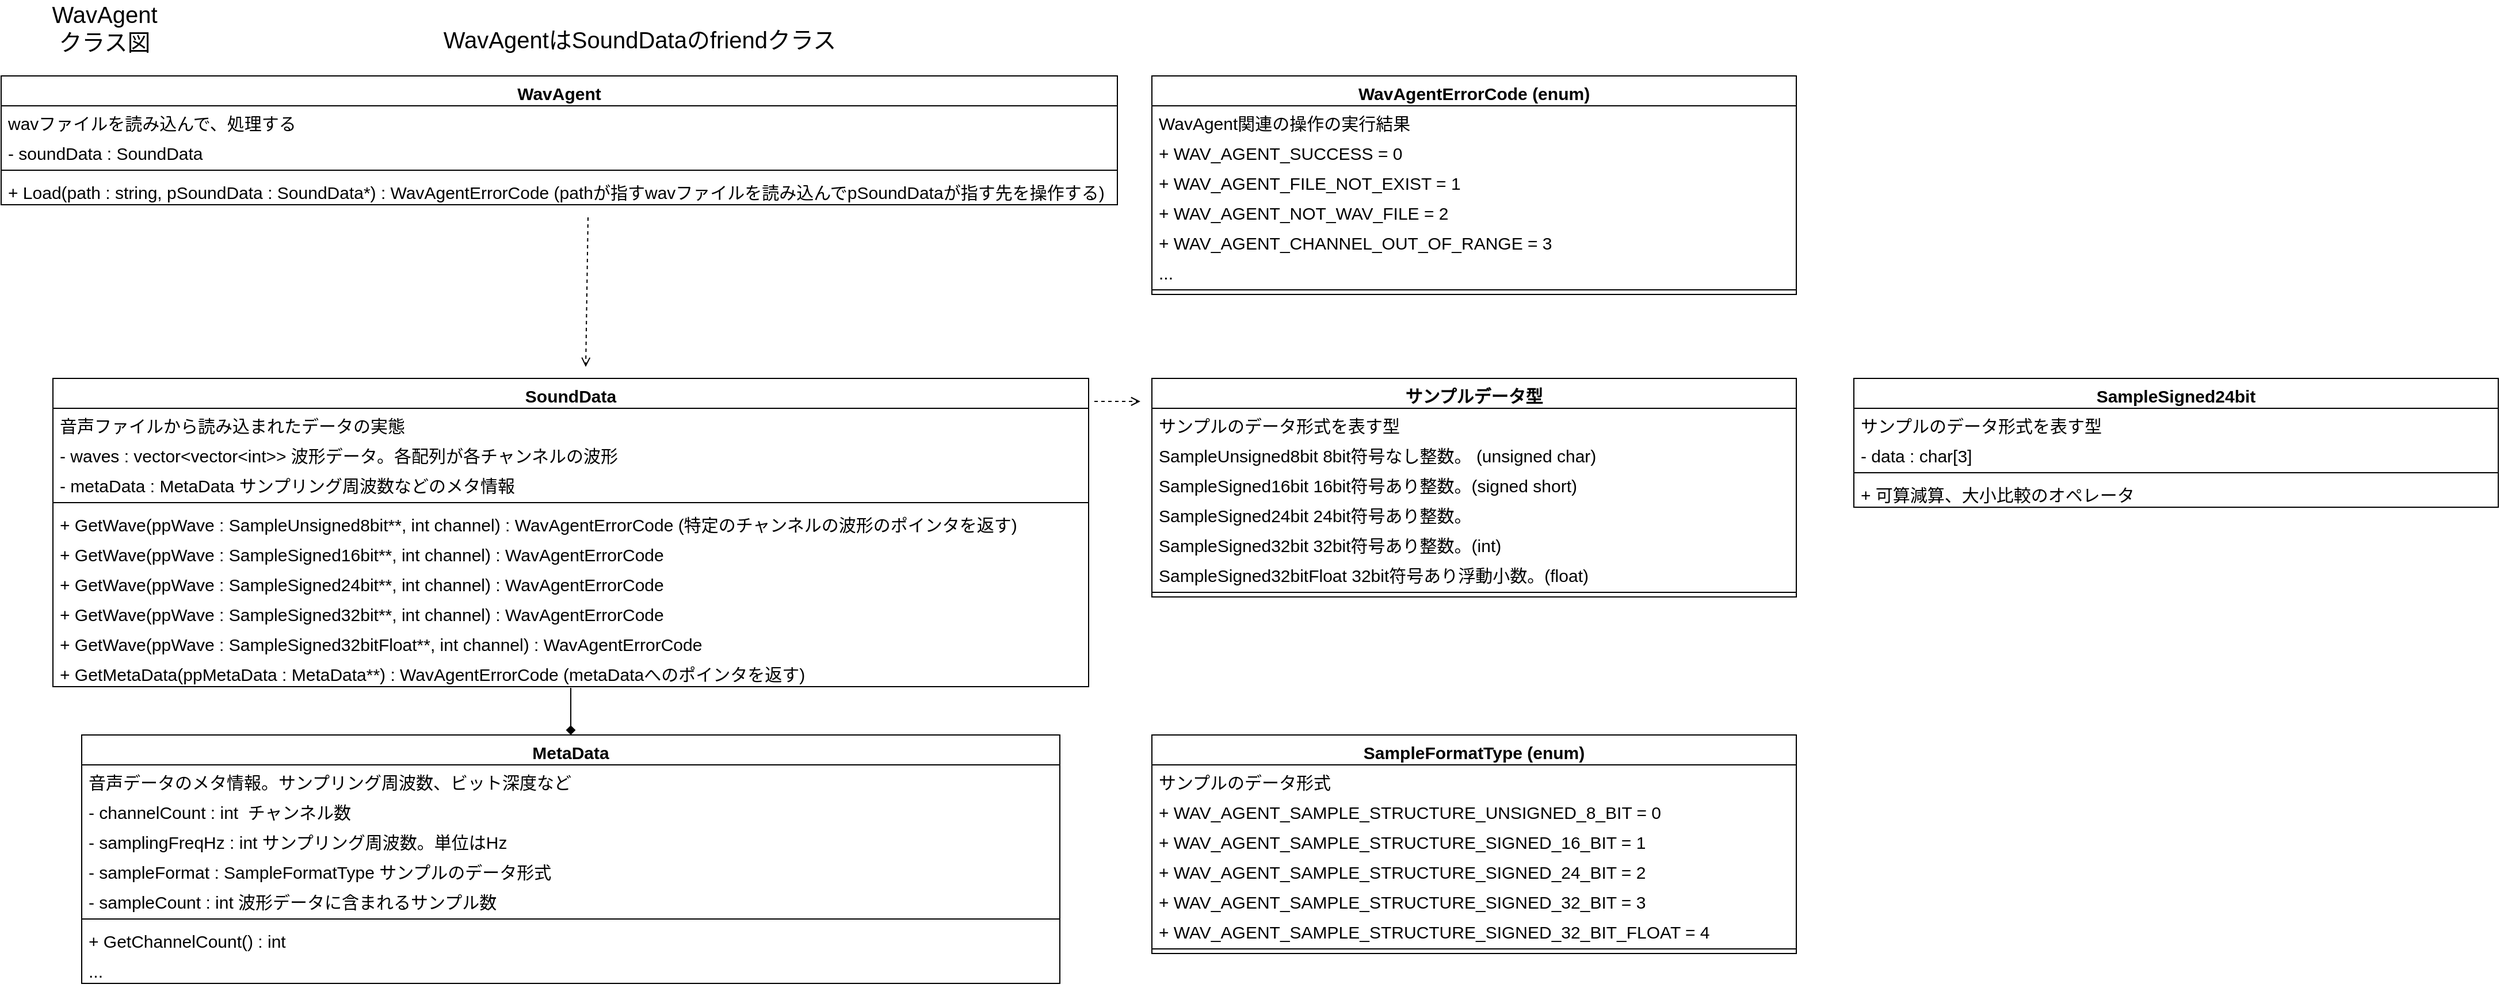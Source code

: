 <mxfile version="18.0.1" type="device"><diagram id="sFYjaW0Df-qgoLJA89yq" name="ページ1"><mxGraphModel dx="1929" dy="865" grid="1" gridSize="10" guides="1" tooltips="1" connect="1" arrows="1" fold="1" page="1" pageScale="1" pageWidth="827" pageHeight="1169" math="0" shadow="0"><root><mxCell id="0"/><mxCell id="1" parent="0"/><mxCell id="KM53aF1GowAJqY1VJPhq-1" value="WavAgentクラス図" style="text;html=1;strokeColor=none;fillColor=none;align=center;verticalAlign=middle;whiteSpace=wrap;rounded=0;fontSize=20;" parent="1" vertex="1"><mxGeometry x="-100" y="390" width="60" height="30" as="geometry"/></mxCell><mxCell id="KM53aF1GowAJqY1VJPhq-11" value="" style="endArrow=open;html=1;rounded=0;fontSize=15;endFill=0;entryX=0.5;entryY=0;entryDx=0;entryDy=0;dashed=1;" parent="1" edge="1"><mxGeometry width="50" height="50" relative="1" as="geometry"><mxPoint x="350" y="570" as="sourcePoint"/><mxPoint x="348" y="700" as="targetPoint"/><Array as="points"/></mxGeometry></mxCell><mxCell id="KM53aF1GowAJqY1VJPhq-13" value="WavAgent" style="swimlane;fontStyle=1;align=center;verticalAlign=top;childLayout=stackLayout;horizontal=1;startSize=26;horizontalStack=0;resizeParent=1;resizeParentMax=0;resizeLast=0;collapsible=1;marginBottom=0;fontSize=15;" parent="1" vertex="1"><mxGeometry x="-160" y="447" width="970" height="112" as="geometry"/></mxCell><mxCell id="KM53aF1GowAJqY1VJPhq-14" value="wavファイルを読み込んで、処理する" style="text;strokeColor=none;fillColor=none;align=left;verticalAlign=top;spacingLeft=4;spacingRight=4;overflow=hidden;rotatable=0;points=[[0,0.5],[1,0.5]];portConstraint=eastwest;fontSize=15;" parent="KM53aF1GowAJqY1VJPhq-13" vertex="1"><mxGeometry y="26" width="970" height="26" as="geometry"/></mxCell><mxCell id="KM53aF1GowAJqY1VJPhq-18" value="- soundData : SoundData" style="text;strokeColor=none;fillColor=none;align=left;verticalAlign=top;spacingLeft=4;spacingRight=4;overflow=hidden;rotatable=0;points=[[0,0.5],[1,0.5]];portConstraint=eastwest;fontSize=15;" parent="KM53aF1GowAJqY1VJPhq-13" vertex="1"><mxGeometry y="52" width="970" height="26" as="geometry"/></mxCell><mxCell id="KM53aF1GowAJqY1VJPhq-15" value="" style="line;strokeWidth=1;fillColor=none;align=left;verticalAlign=middle;spacingTop=-1;spacingLeft=3;spacingRight=3;rotatable=0;labelPosition=right;points=[];portConstraint=eastwest;fontSize=15;" parent="KM53aF1GowAJqY1VJPhq-13" vertex="1"><mxGeometry y="78" width="970" height="8" as="geometry"/></mxCell><mxCell id="KM53aF1GowAJqY1VJPhq-16" value="+ Load(path : string, pSoundData : SoundData*) : WavAgentErrorCode (pathが指すwavファイルを読み込んでpSoundDataが指す先を操作する)" style="text;strokeColor=none;fillColor=none;align=left;verticalAlign=top;spacingLeft=4;spacingRight=4;overflow=hidden;rotatable=0;points=[[0,0.5],[1,0.5]];portConstraint=eastwest;fontSize=15;" parent="KM53aF1GowAJqY1VJPhq-13" vertex="1"><mxGeometry y="86" width="970" height="26" as="geometry"/></mxCell><mxCell id="KM53aF1GowAJqY1VJPhq-19" value="SoundData" style="swimlane;fontStyle=1;align=center;verticalAlign=top;childLayout=stackLayout;horizontal=1;startSize=26;horizontalStack=0;resizeParent=1;resizeParentMax=0;resizeLast=0;collapsible=1;marginBottom=0;fontSize=15;" parent="1" vertex="1"><mxGeometry x="-115" y="710" width="900" height="268" as="geometry"/></mxCell><mxCell id="KM53aF1GowAJqY1VJPhq-20" value="音声ファイルから読み込まれたデータの実態" style="text;strokeColor=none;fillColor=none;align=left;verticalAlign=top;spacingLeft=4;spacingRight=4;overflow=hidden;rotatable=0;points=[[0,0.5],[1,0.5]];portConstraint=eastwest;fontSize=15;" parent="KM53aF1GowAJqY1VJPhq-19" vertex="1"><mxGeometry y="26" width="900" height="26" as="geometry"/></mxCell><mxCell id="KM53aF1GowAJqY1VJPhq-21" value="- waves : vector&lt;vector&lt;int&gt;&gt; 波形データ。各配列が各チャンネルの波形" style="text;strokeColor=none;fillColor=none;align=left;verticalAlign=top;spacingLeft=4;spacingRight=4;overflow=hidden;rotatable=0;points=[[0,0.5],[1,0.5]];portConstraint=eastwest;fontSize=15;" parent="KM53aF1GowAJqY1VJPhq-19" vertex="1"><mxGeometry y="52" width="900" height="26" as="geometry"/></mxCell><mxCell id="KM53aF1GowAJqY1VJPhq-25" value="- metaData : MetaData サンプリング周波数などのメタ情報" style="text;strokeColor=none;fillColor=none;align=left;verticalAlign=top;spacingLeft=4;spacingRight=4;overflow=hidden;rotatable=0;points=[[0,0.5],[1,0.5]];portConstraint=eastwest;fontSize=15;" parent="KM53aF1GowAJqY1VJPhq-19" vertex="1"><mxGeometry y="78" width="900" height="26" as="geometry"/></mxCell><mxCell id="KM53aF1GowAJqY1VJPhq-22" value="" style="line;strokeWidth=1;fillColor=none;align=left;verticalAlign=middle;spacingTop=-1;spacingLeft=3;spacingRight=3;rotatable=0;labelPosition=right;points=[];portConstraint=eastwest;fontSize=15;" parent="KM53aF1GowAJqY1VJPhq-19" vertex="1"><mxGeometry y="104" width="900" height="8" as="geometry"/></mxCell><mxCell id="ySsWwvo2Xa3-TWAUi2-A-1" value="+ GetWave(ppWave : SampleUnsigned8bit**, int channel) : WavAgentErrorCode (特定のチャンネルの波形のポインタを返す)" style="text;strokeColor=none;fillColor=none;align=left;verticalAlign=top;spacingLeft=4;spacingRight=4;overflow=hidden;rotatable=0;points=[[0,0.5],[1,0.5]];portConstraint=eastwest;fontSize=15;" parent="KM53aF1GowAJqY1VJPhq-19" vertex="1"><mxGeometry y="112" width="900" height="26" as="geometry"/></mxCell><mxCell id="KM53aF1GowAJqY1VJPhq-23" value="+ GetWave(ppWave : SampleSigned16bit**, int channel) : WavAgentErrorCode  " style="text;strokeColor=none;fillColor=none;align=left;verticalAlign=top;spacingLeft=4;spacingRight=4;overflow=hidden;rotatable=0;points=[[0,0.5],[1,0.5]];portConstraint=eastwest;fontSize=15;" parent="KM53aF1GowAJqY1VJPhq-19" vertex="1"><mxGeometry y="138" width="900" height="26" as="geometry"/></mxCell><mxCell id="IOUV4a30uOZl12x7yt62-7" value="+ GetWave(ppWave : SampleSigned24bit**, int channel) : WavAgentErrorCode " style="text;strokeColor=none;fillColor=none;align=left;verticalAlign=top;spacingLeft=4;spacingRight=4;overflow=hidden;rotatable=0;points=[[0,0.5],[1,0.5]];portConstraint=eastwest;fontSize=15;" vertex="1" parent="KM53aF1GowAJqY1VJPhq-19"><mxGeometry y="164" width="900" height="26" as="geometry"/></mxCell><mxCell id="IOUV4a30uOZl12x7yt62-8" value="+ GetWave(ppWave : SampleSigned32bit**, int channel) : WavAgentErrorCode  " style="text;strokeColor=none;fillColor=none;align=left;verticalAlign=top;spacingLeft=4;spacingRight=4;overflow=hidden;rotatable=0;points=[[0,0.5],[1,0.5]];portConstraint=eastwest;fontSize=15;" vertex="1" parent="KM53aF1GowAJqY1VJPhq-19"><mxGeometry y="190" width="900" height="26" as="geometry"/></mxCell><mxCell id="IOUV4a30uOZl12x7yt62-21" value="+ GetWave(ppWave : SampleSigned32bitFloat**, int channel) : WavAgentErrorCode  " style="text;strokeColor=none;fillColor=none;align=left;verticalAlign=top;spacingLeft=4;spacingRight=4;overflow=hidden;rotatable=0;points=[[0,0.5],[1,0.5]];portConstraint=eastwest;fontSize=15;" vertex="1" parent="KM53aF1GowAJqY1VJPhq-19"><mxGeometry y="216" width="900" height="26" as="geometry"/></mxCell><mxCell id="KM53aF1GowAJqY1VJPhq-24" value="+ GetMetaData(ppMetaData : MetaData**) : WavAgentErrorCode (metaDataへのポインタを返す)" style="text;strokeColor=none;fillColor=none;align=left;verticalAlign=top;spacingLeft=4;spacingRight=4;overflow=hidden;rotatable=0;points=[[0,0.5],[1,0.5]];portConstraint=eastwest;fontSize=15;" parent="KM53aF1GowAJqY1VJPhq-19" vertex="1"><mxGeometry y="242" width="900" height="26" as="geometry"/></mxCell><mxCell id="KM53aF1GowAJqY1VJPhq-27" value="MetaData" style="swimlane;fontStyle=1;align=center;verticalAlign=top;childLayout=stackLayout;horizontal=1;startSize=26;horizontalStack=0;resizeParent=1;resizeParentMax=0;resizeLast=0;collapsible=1;marginBottom=0;fontSize=15;" parent="1" vertex="1"><mxGeometry x="-90" y="1020" width="850" height="216" as="geometry"/></mxCell><mxCell id="KM53aF1GowAJqY1VJPhq-28" value="音声データのメタ情報。サンプリング周波数、ビット深度など" style="text;strokeColor=none;fillColor=none;align=left;verticalAlign=top;spacingLeft=4;spacingRight=4;overflow=hidden;rotatable=0;points=[[0,0.5],[1,0.5]];portConstraint=eastwest;fontSize=15;" parent="KM53aF1GowAJqY1VJPhq-27" vertex="1"><mxGeometry y="26" width="850" height="26" as="geometry"/></mxCell><mxCell id="KM53aF1GowAJqY1VJPhq-29" value="- channelCount : int  チャンネル数    " style="text;strokeColor=none;fillColor=none;align=left;verticalAlign=top;spacingLeft=4;spacingRight=4;overflow=hidden;rotatable=0;points=[[0,0.5],[1,0.5]];portConstraint=eastwest;fontSize=15;" parent="KM53aF1GowAJqY1VJPhq-27" vertex="1"><mxGeometry y="52" width="850" height="26" as="geometry"/></mxCell><mxCell id="KM53aF1GowAJqY1VJPhq-30" value="- samplingFreqHz : int サンプリング周波数。単位はHz" style="text;strokeColor=none;fillColor=none;align=left;verticalAlign=top;spacingLeft=4;spacingRight=4;overflow=hidden;rotatable=0;points=[[0,0.5],[1,0.5]];portConstraint=eastwest;fontSize=15;" parent="KM53aF1GowAJqY1VJPhq-27" vertex="1"><mxGeometry y="78" width="850" height="26" as="geometry"/></mxCell><mxCell id="KM53aF1GowAJqY1VJPhq-34" value="- sampleFormat : SampleFormatType サンプルのデータ形式" style="text;strokeColor=none;fillColor=none;align=left;verticalAlign=top;spacingLeft=4;spacingRight=4;overflow=hidden;rotatable=0;points=[[0,0.5],[1,0.5]];portConstraint=eastwest;fontSize=15;" parent="KM53aF1GowAJqY1VJPhq-27" vertex="1"><mxGeometry y="104" width="850" height="26" as="geometry"/></mxCell><mxCell id="ySsWwvo2Xa3-TWAUi2-A-3" value="- sampleCount : int 波形データに含まれるサンプル数" style="text;strokeColor=none;fillColor=none;align=left;verticalAlign=top;spacingLeft=4;spacingRight=4;overflow=hidden;rotatable=0;points=[[0,0.5],[1,0.5]];portConstraint=eastwest;fontSize=15;" parent="KM53aF1GowAJqY1VJPhq-27" vertex="1"><mxGeometry y="130" width="850" height="26" as="geometry"/></mxCell><mxCell id="KM53aF1GowAJqY1VJPhq-31" value="" style="line;strokeWidth=1;fillColor=none;align=left;verticalAlign=middle;spacingTop=-1;spacingLeft=3;spacingRight=3;rotatable=0;labelPosition=right;points=[];portConstraint=eastwest;fontSize=15;" parent="KM53aF1GowAJqY1VJPhq-27" vertex="1"><mxGeometry y="156" width="850" height="8" as="geometry"/></mxCell><mxCell id="ySsWwvo2Xa3-TWAUi2-A-4" value="+ GetChannelCount() : int" style="text;strokeColor=none;fillColor=none;align=left;verticalAlign=top;spacingLeft=4;spacingRight=4;overflow=hidden;rotatable=0;points=[[0,0.5],[1,0.5]];portConstraint=eastwest;fontSize=15;" parent="KM53aF1GowAJqY1VJPhq-27" vertex="1"><mxGeometry y="164" width="850" height="26" as="geometry"/></mxCell><mxCell id="ySsWwvo2Xa3-TWAUi2-A-5" value="..." style="text;strokeColor=none;fillColor=none;align=left;verticalAlign=top;spacingLeft=4;spacingRight=4;overflow=hidden;rotatable=0;points=[[0,0.5],[1,0.5]];portConstraint=eastwest;fontSize=15;" parent="KM53aF1GowAJqY1VJPhq-27" vertex="1"><mxGeometry y="190" width="850" height="26" as="geometry"/></mxCell><mxCell id="KM53aF1GowAJqY1VJPhq-35" value="" style="endArrow=diamond;html=1;rounded=0;fontSize=15;endFill=1;entryX=0.5;entryY=0;entryDx=0;entryDy=0;exitX=0.5;exitY=1.038;exitDx=0;exitDy=0;exitPerimeter=0;" parent="1" source="KM53aF1GowAJqY1VJPhq-24" target="KM53aF1GowAJqY1VJPhq-27" edge="1"><mxGeometry width="50" height="50" relative="1" as="geometry"><mxPoint x="335" y="880" as="sourcePoint"/><mxPoint x="358" y="710" as="targetPoint"/><Array as="points"/></mxGeometry></mxCell><mxCell id="KM53aF1GowAJqY1VJPhq-36" value="WavAgentErrorCode (enum)" style="swimlane;fontStyle=1;align=center;verticalAlign=top;childLayout=stackLayout;horizontal=1;startSize=26;horizontalStack=0;resizeParent=1;resizeParentMax=0;resizeLast=0;collapsible=1;marginBottom=0;fontSize=15;" parent="1" vertex="1"><mxGeometry x="840" y="447" width="560" height="190" as="geometry"/></mxCell><mxCell id="KM53aF1GowAJqY1VJPhq-37" value="WavAgent関連の操作の実行結果" style="text;strokeColor=none;fillColor=none;align=left;verticalAlign=top;spacingLeft=4;spacingRight=4;overflow=hidden;rotatable=0;points=[[0,0.5],[1,0.5]];portConstraint=eastwest;fontSize=15;" parent="KM53aF1GowAJqY1VJPhq-36" vertex="1"><mxGeometry y="26" width="560" height="26" as="geometry"/></mxCell><mxCell id="KM53aF1GowAJqY1VJPhq-38" value="+ WAV_AGENT_SUCCESS = 0" style="text;strokeColor=none;fillColor=none;align=left;verticalAlign=top;spacingLeft=4;spacingRight=4;overflow=hidden;rotatable=0;points=[[0,0.5],[1,0.5]];portConstraint=eastwest;fontSize=15;" parent="KM53aF1GowAJqY1VJPhq-36" vertex="1"><mxGeometry y="52" width="560" height="26" as="geometry"/></mxCell><mxCell id="WMGBoi3GIoz4tmamh1mY-2" value="+ WAV_AGENT_FILE_NOT_EXIST = 1" style="text;strokeColor=none;fillColor=none;align=left;verticalAlign=top;spacingLeft=4;spacingRight=4;overflow=hidden;rotatable=0;points=[[0,0.5],[1,0.5]];portConstraint=eastwest;fontSize=15;" parent="KM53aF1GowAJqY1VJPhq-36" vertex="1"><mxGeometry y="78" width="560" height="26" as="geometry"/></mxCell><mxCell id="KM53aF1GowAJqY1VJPhq-42" value="+ WAV_AGENT_NOT_WAV_FILE = 2" style="text;strokeColor=none;fillColor=none;align=left;verticalAlign=top;spacingLeft=4;spacingRight=4;overflow=hidden;rotatable=0;points=[[0,0.5],[1,0.5]];portConstraint=eastwest;fontSize=15;" parent="KM53aF1GowAJqY1VJPhq-36" vertex="1"><mxGeometry y="104" width="560" height="26" as="geometry"/></mxCell><mxCell id="WMGBoi3GIoz4tmamh1mY-3" value="+ WAV_AGENT_CHANNEL_OUT_OF_RANGE = 3" style="text;strokeColor=none;fillColor=none;align=left;verticalAlign=top;spacingLeft=4;spacingRight=4;overflow=hidden;rotatable=0;points=[[0,0.5],[1,0.5]];portConstraint=eastwest;fontSize=15;" parent="KM53aF1GowAJqY1VJPhq-36" vertex="1"><mxGeometry y="130" width="560" height="26" as="geometry"/></mxCell><mxCell id="KM53aF1GowAJqY1VJPhq-43" value="..." style="text;strokeColor=none;fillColor=none;align=left;verticalAlign=top;spacingLeft=4;spacingRight=4;overflow=hidden;rotatable=0;points=[[0,0.5],[1,0.5]];portConstraint=eastwest;fontSize=15;" parent="KM53aF1GowAJqY1VJPhq-36" vertex="1"><mxGeometry y="156" width="560" height="26" as="geometry"/></mxCell><mxCell id="KM53aF1GowAJqY1VJPhq-39" value="" style="line;strokeWidth=1;fillColor=none;align=left;verticalAlign=middle;spacingTop=-1;spacingLeft=3;spacingRight=3;rotatable=0;labelPosition=right;points=[];portConstraint=eastwest;fontSize=15;" parent="KM53aF1GowAJqY1VJPhq-36" vertex="1"><mxGeometry y="182" width="560" height="8" as="geometry"/></mxCell><mxCell id="MkEU0VOqpneP5XHMAvUJ-1" value="WavAgentはSoundDataのfriendクラス" style="text;html=1;strokeColor=none;fillColor=none;align=center;verticalAlign=middle;whiteSpace=wrap;rounded=0;fontSize=20;" parent="1" vertex="1"><mxGeometry x="200" y="400" width="390" height="30" as="geometry"/></mxCell><mxCell id="ySsWwvo2Xa3-TWAUi2-A-6" value="SampleFormatType (enum)" style="swimlane;fontStyle=1;align=center;verticalAlign=top;childLayout=stackLayout;horizontal=1;startSize=26;horizontalStack=0;resizeParent=1;resizeParentMax=0;resizeLast=0;collapsible=1;marginBottom=0;fontSize=15;" parent="1" vertex="1"><mxGeometry x="840" y="1020" width="560" height="190" as="geometry"/></mxCell><mxCell id="ySsWwvo2Xa3-TWAUi2-A-7" value="サンプルのデータ形式" style="text;strokeColor=none;fillColor=none;align=left;verticalAlign=top;spacingLeft=4;spacingRight=4;overflow=hidden;rotatable=0;points=[[0,0.5],[1,0.5]];portConstraint=eastwest;fontSize=15;" parent="ySsWwvo2Xa3-TWAUi2-A-6" vertex="1"><mxGeometry y="26" width="560" height="26" as="geometry"/></mxCell><mxCell id="ySsWwvo2Xa3-TWAUi2-A-8" value="+ WAV_AGENT_SAMPLE_STRUCTURE_UNSIGNED_8_BIT = 0" style="text;strokeColor=none;fillColor=none;align=left;verticalAlign=top;spacingLeft=4;spacingRight=4;overflow=hidden;rotatable=0;points=[[0,0.5],[1,0.5]];portConstraint=eastwest;fontSize=15;" parent="ySsWwvo2Xa3-TWAUi2-A-6" vertex="1"><mxGeometry y="52" width="560" height="26" as="geometry"/></mxCell><mxCell id="ySsWwvo2Xa3-TWAUi2-A-14" value="+ WAV_AGENT_SAMPLE_STRUCTURE_SIGNED_16_BIT = 1" style="text;strokeColor=none;fillColor=none;align=left;verticalAlign=top;spacingLeft=4;spacingRight=4;overflow=hidden;rotatable=0;points=[[0,0.5],[1,0.5]];portConstraint=eastwest;fontSize=15;" parent="ySsWwvo2Xa3-TWAUi2-A-6" vertex="1"><mxGeometry y="78" width="560" height="26" as="geometry"/></mxCell><mxCell id="ySsWwvo2Xa3-TWAUi2-A-15" value="+ WAV_AGENT_SAMPLE_STRUCTURE_SIGNED_24_BIT = 2" style="text;strokeColor=none;fillColor=none;align=left;verticalAlign=top;spacingLeft=4;spacingRight=4;overflow=hidden;rotatable=0;points=[[0,0.5],[1,0.5]];portConstraint=eastwest;fontSize=15;" parent="ySsWwvo2Xa3-TWAUi2-A-6" vertex="1"><mxGeometry y="104" width="560" height="26" as="geometry"/></mxCell><mxCell id="IOUV4a30uOZl12x7yt62-22" value="+ WAV_AGENT_SAMPLE_STRUCTURE_SIGNED_32_BIT = 3" style="text;strokeColor=none;fillColor=none;align=left;verticalAlign=top;spacingLeft=4;spacingRight=4;overflow=hidden;rotatable=0;points=[[0,0.5],[1,0.5]];portConstraint=eastwest;fontSize=15;" vertex="1" parent="ySsWwvo2Xa3-TWAUi2-A-6"><mxGeometry y="130" width="560" height="26" as="geometry"/></mxCell><mxCell id="IOUV4a30uOZl12x7yt62-23" value="+ WAV_AGENT_SAMPLE_STRUCTURE_SIGNED_32_BIT_FLOAT = 4" style="text;strokeColor=none;fillColor=none;align=left;verticalAlign=top;spacingLeft=4;spacingRight=4;overflow=hidden;rotatable=0;points=[[0,0.5],[1,0.5]];portConstraint=eastwest;fontSize=15;" vertex="1" parent="ySsWwvo2Xa3-TWAUi2-A-6"><mxGeometry y="156" width="560" height="26" as="geometry"/></mxCell><mxCell id="ySsWwvo2Xa3-TWAUi2-A-13" value="" style="line;strokeWidth=1;fillColor=none;align=left;verticalAlign=middle;spacingTop=-1;spacingLeft=3;spacingRight=3;rotatable=0;labelPosition=right;points=[];portConstraint=eastwest;fontSize=15;" parent="ySsWwvo2Xa3-TWAUi2-A-6" vertex="1"><mxGeometry y="182" width="560" height="8" as="geometry"/></mxCell><mxCell id="IOUV4a30uOZl12x7yt62-1" value="サンプルデータ型" style="swimlane;fontStyle=1;align=center;verticalAlign=top;childLayout=stackLayout;horizontal=1;startSize=26;horizontalStack=0;resizeParent=1;resizeParentMax=0;resizeLast=0;collapsible=1;marginBottom=0;fontSize=15;" vertex="1" parent="1"><mxGeometry x="840" y="710" width="560" height="190" as="geometry"/></mxCell><mxCell id="IOUV4a30uOZl12x7yt62-2" value="サンプルのデータ形式を表す型" style="text;strokeColor=none;fillColor=none;align=left;verticalAlign=top;spacingLeft=4;spacingRight=4;overflow=hidden;rotatable=0;points=[[0,0.5],[1,0.5]];portConstraint=eastwest;fontSize=15;" vertex="1" parent="IOUV4a30uOZl12x7yt62-1"><mxGeometry y="26" width="560" height="26" as="geometry"/></mxCell><mxCell id="IOUV4a30uOZl12x7yt62-5" value="SampleUnsigned8bit 8bit符号なし整数。 (unsigned char)" style="text;strokeColor=none;fillColor=none;align=left;verticalAlign=top;spacingLeft=4;spacingRight=4;overflow=hidden;rotatable=0;points=[[0,0.5],[1,0.5]];portConstraint=eastwest;fontSize=15;" vertex="1" parent="IOUV4a30uOZl12x7yt62-1"><mxGeometry y="52" width="560" height="26" as="geometry"/></mxCell><mxCell id="IOUV4a30uOZl12x7yt62-3" value="SampleSigned16bit 16bit符号あり整数。(signed short)" style="text;strokeColor=none;fillColor=none;align=left;verticalAlign=top;spacingLeft=4;spacingRight=4;overflow=hidden;rotatable=0;points=[[0,0.5],[1,0.5]];portConstraint=eastwest;fontSize=15;" vertex="1" parent="IOUV4a30uOZl12x7yt62-1"><mxGeometry y="78" width="560" height="26" as="geometry"/></mxCell><mxCell id="IOUV4a30uOZl12x7yt62-9" value="SampleSigned24bit 24bit符号あり整数。" style="text;strokeColor=none;fillColor=none;align=left;verticalAlign=top;spacingLeft=4;spacingRight=4;overflow=hidden;rotatable=0;points=[[0,0.5],[1,0.5]];portConstraint=eastwest;fontSize=15;" vertex="1" parent="IOUV4a30uOZl12x7yt62-1"><mxGeometry y="104" width="560" height="26" as="geometry"/></mxCell><mxCell id="IOUV4a30uOZl12x7yt62-10" value="SampleSigned32bit 32bit符号あり整数。(int)" style="text;strokeColor=none;fillColor=none;align=left;verticalAlign=top;spacingLeft=4;spacingRight=4;overflow=hidden;rotatable=0;points=[[0,0.5],[1,0.5]];portConstraint=eastwest;fontSize=15;" vertex="1" parent="IOUV4a30uOZl12x7yt62-1"><mxGeometry y="130" width="560" height="26" as="geometry"/></mxCell><mxCell id="IOUV4a30uOZl12x7yt62-20" value="SampleSigned32bitFloat 32bit符号あり浮動小数。(float)" style="text;strokeColor=none;fillColor=none;align=left;verticalAlign=top;spacingLeft=4;spacingRight=4;overflow=hidden;rotatable=0;points=[[0,0.5],[1,0.5]];portConstraint=eastwest;fontSize=15;" vertex="1" parent="IOUV4a30uOZl12x7yt62-1"><mxGeometry y="156" width="560" height="26" as="geometry"/></mxCell><mxCell id="IOUV4a30uOZl12x7yt62-6" value="" style="line;strokeWidth=1;fillColor=none;align=left;verticalAlign=middle;spacingTop=-1;spacingLeft=3;spacingRight=3;rotatable=0;labelPosition=right;points=[];portConstraint=eastwest;fontSize=15;" vertex="1" parent="IOUV4a30uOZl12x7yt62-1"><mxGeometry y="182" width="560" height="8" as="geometry"/></mxCell><mxCell id="IOUV4a30uOZl12x7yt62-11" value="SampleSigned24bit" style="swimlane;fontStyle=1;align=center;verticalAlign=top;childLayout=stackLayout;horizontal=1;startSize=26;horizontalStack=0;resizeParent=1;resizeParentMax=0;resizeLast=0;collapsible=1;marginBottom=0;fontSize=15;" vertex="1" parent="1"><mxGeometry x="1450" y="710" width="560" height="112" as="geometry"/></mxCell><mxCell id="IOUV4a30uOZl12x7yt62-12" value="サンプルのデータ形式を表す型" style="text;strokeColor=none;fillColor=none;align=left;verticalAlign=top;spacingLeft=4;spacingRight=4;overflow=hidden;rotatable=0;points=[[0,0.5],[1,0.5]];portConstraint=eastwest;fontSize=15;" vertex="1" parent="IOUV4a30uOZl12x7yt62-11"><mxGeometry y="26" width="560" height="26" as="geometry"/></mxCell><mxCell id="IOUV4a30uOZl12x7yt62-16" value="- data : char[3]" style="text;strokeColor=none;fillColor=none;align=left;verticalAlign=top;spacingLeft=4;spacingRight=4;overflow=hidden;rotatable=0;points=[[0,0.5],[1,0.5]];portConstraint=eastwest;fontSize=15;" vertex="1" parent="IOUV4a30uOZl12x7yt62-11"><mxGeometry y="52" width="560" height="26" as="geometry"/></mxCell><mxCell id="IOUV4a30uOZl12x7yt62-17" value="" style="line;strokeWidth=1;fillColor=none;align=left;verticalAlign=middle;spacingTop=-1;spacingLeft=3;spacingRight=3;rotatable=0;labelPosition=right;points=[];portConstraint=eastwest;fontSize=15;" vertex="1" parent="IOUV4a30uOZl12x7yt62-11"><mxGeometry y="78" width="560" height="8" as="geometry"/></mxCell><mxCell id="IOUV4a30uOZl12x7yt62-18" value="+ 可算減算、大小比較のオペレータ" style="text;strokeColor=none;fillColor=none;align=left;verticalAlign=top;spacingLeft=4;spacingRight=4;overflow=hidden;rotatable=0;points=[[0,0.5],[1,0.5]];portConstraint=eastwest;fontSize=15;" vertex="1" parent="IOUV4a30uOZl12x7yt62-11"><mxGeometry y="86" width="560" height="26" as="geometry"/></mxCell><mxCell id="IOUV4a30uOZl12x7yt62-19" value="" style="endArrow=open;html=1;rounded=0;fontSize=15;endFill=0;dashed=1;" edge="1" parent="1"><mxGeometry width="50" height="50" relative="1" as="geometry"><mxPoint x="790" y="730" as="sourcePoint"/><mxPoint x="830" y="730" as="targetPoint"/><Array as="points"/></mxGeometry></mxCell></root></mxGraphModel></diagram></mxfile>